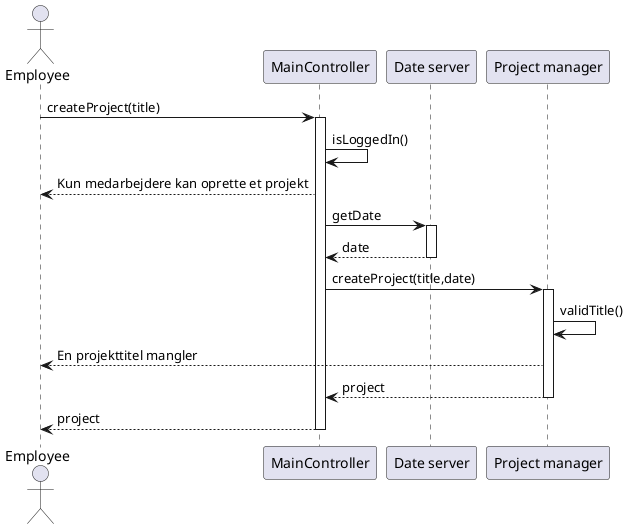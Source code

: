 @startuml
actor "Employee" as e
participant "MainController" as app
participant "Date server" as ds
participant "Project manager" as pm

e -> app : createProject(title)
activate app

app -> app : isLoggedIn()
app --> e : Kun medarbejdere kan oprette et projekt

app -> ds : getDate
activate ds
return date 

app -> pm : createProject(title,date)
activate pm 

pm -> pm : validTitle()
pm --> e : En projekttitel mangler

return project

return project

@enduml